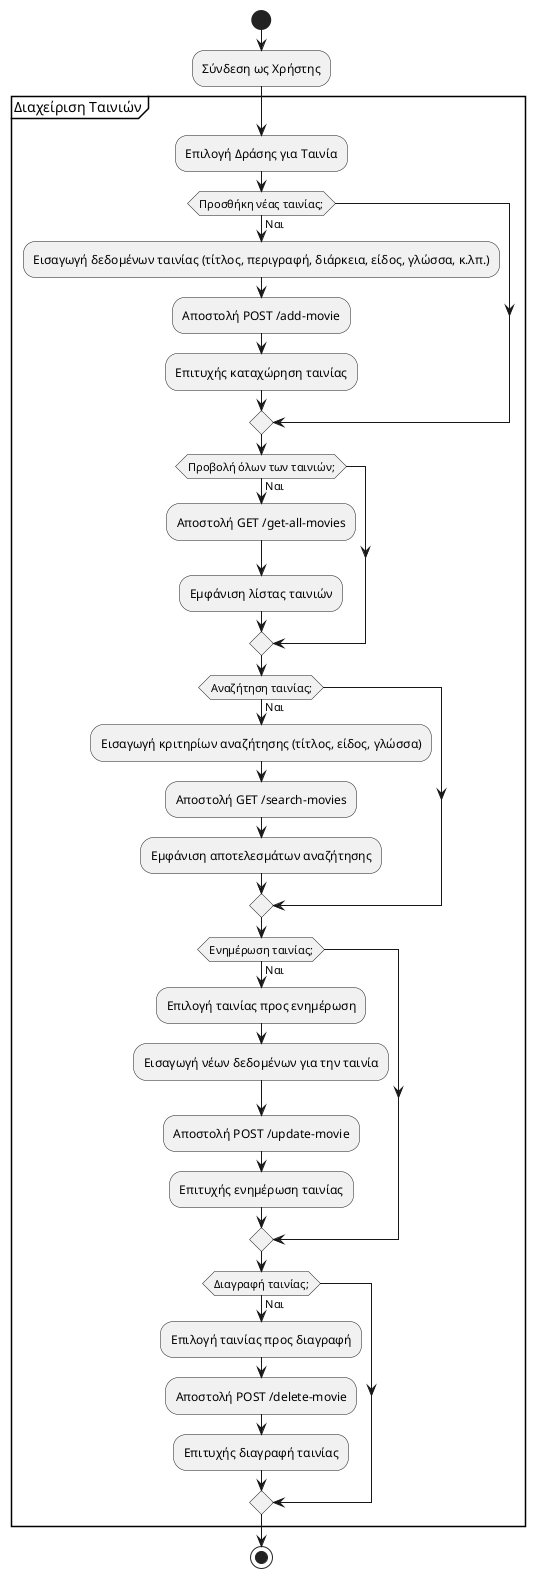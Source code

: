 @startuml
start

:Σύνδεση ως Χρήστης;

partition "Διαχείριση Ταινιών" {
    :Επιλογή Δράσης για Ταινία;

    if (Προσθήκη νέας ταινίας;) then (Ναι)
        :Εισαγωγή δεδομένων ταινίας (τίτλος, περιγραφή, διάρκεια, είδος, γλώσσα, κ.λπ.);
        :Αποστολή POST /add-movie;
        :Επιτυχής καταχώρηση ταινίας;
    endif

    if (Προβολή όλων των ταινιών;) then (Ναι)
        :Αποστολή GET /get-all-movies;
        :Εμφάνιση λίστας ταινιών;
    endif

    if (Αναζήτηση ταινίας;) then (Ναι)
        :Εισαγωγή κριτηρίων αναζήτησης (τίτλος, είδος, γλώσσα);
        :Αποστολή GET /search-movies;
        :Εμφάνιση αποτελεσμάτων αναζήτησης;
    endif

    if (Ενημέρωση ταινίας;) then (Ναι)
        :Επιλογή ταινίας προς ενημέρωση;
        :Εισαγωγή νέων δεδομένων για την ταινία;
        :Αποστολή POST /update-movie;
        :Επιτυχής ενημέρωση ταινίας;
    endif

    if (Διαγραφή ταινίας;) then (Ναι)
        :Επιλογή ταινίας προς διαγραφή;
        :Αποστολή POST /delete-movie;
        :Επιτυχής διαγραφή ταινίας;
    endif
}

stop
@enduml
